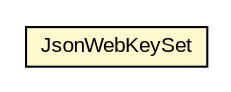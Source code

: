 #!/usr/local/bin/dot
#
# Class diagram 
# Generated by UMLGraph version R5_6-24-gf6e263 (http://www.umlgraph.org/)
#

digraph G {
	edge [fontname="arial",fontsize=10,labelfontname="arial",labelfontsize=10];
	node [fontname="arial",fontsize=10,shape=plaintext];
	nodesep=0.25;
	ranksep=0.5;
	// net.trajano.auth.internal.JsonWebKeySet
	c71 [label=<<table title="net.trajano.auth.internal.JsonWebKeySet" border="0" cellborder="1" cellspacing="0" cellpadding="2" port="p" bgcolor="lemonChiffon" href="./JsonWebKeySet.html">
		<tr><td><table border="0" cellspacing="0" cellpadding="1">
<tr><td align="center" balign="center"> JsonWebKeySet </td></tr>
		</table></td></tr>
		</table>>, URL="./JsonWebKeySet.html", fontname="arial", fontcolor="black", fontsize=10.0];
}

